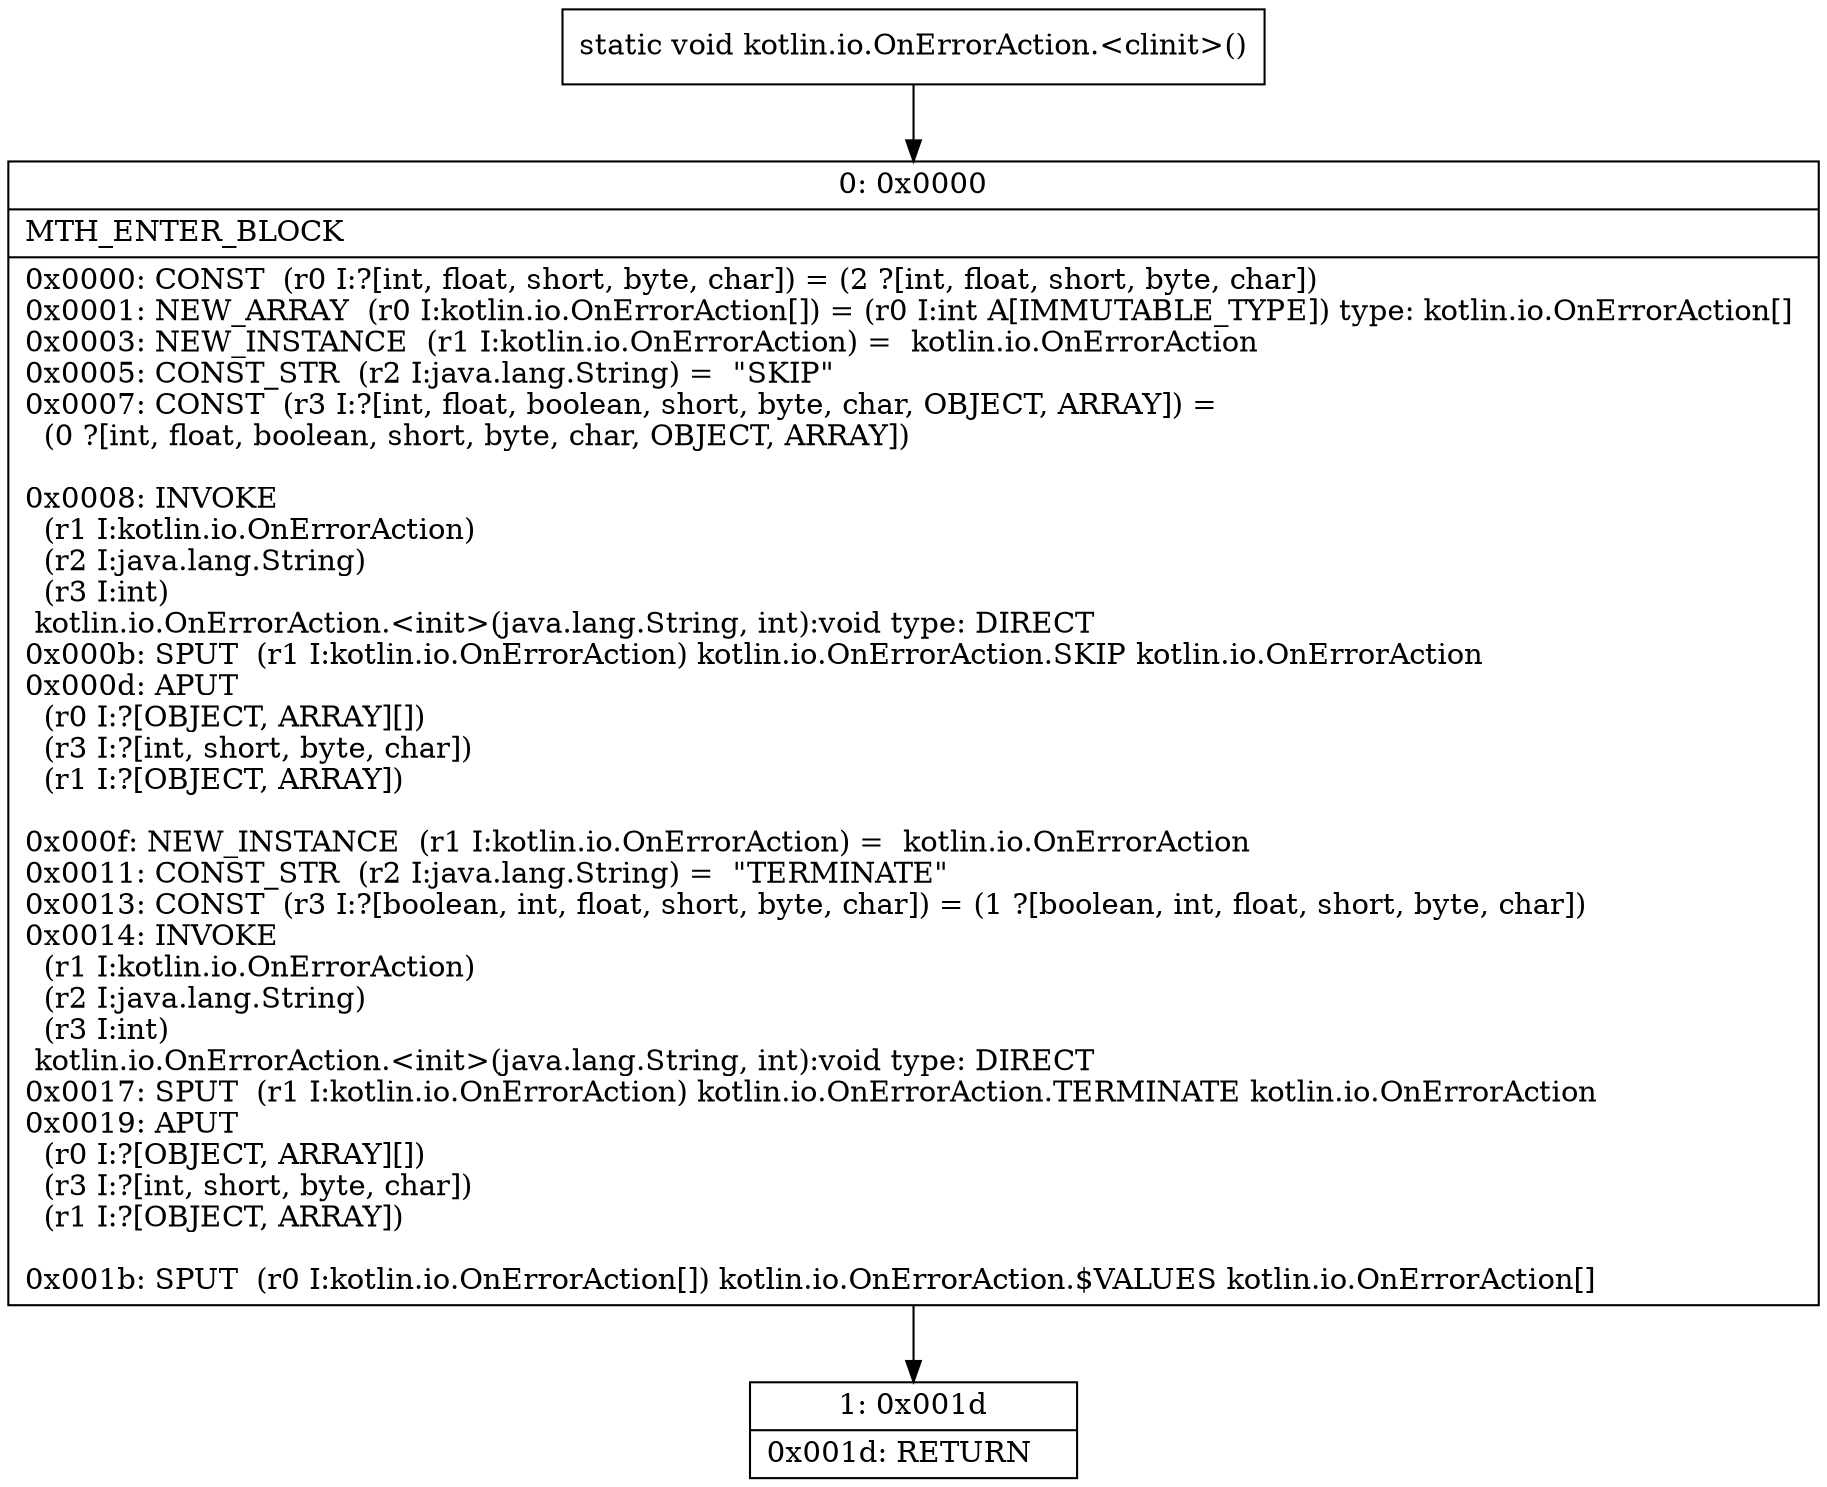 digraph "CFG forkotlin.io.OnErrorAction.\<clinit\>()V" {
Node_0 [shape=record,label="{0\:\ 0x0000|MTH_ENTER_BLOCK\l|0x0000: CONST  (r0 I:?[int, float, short, byte, char]) = (2 ?[int, float, short, byte, char]) \l0x0001: NEW_ARRAY  (r0 I:kotlin.io.OnErrorAction[]) = (r0 I:int A[IMMUTABLE_TYPE]) type: kotlin.io.OnErrorAction[] \l0x0003: NEW_INSTANCE  (r1 I:kotlin.io.OnErrorAction) =  kotlin.io.OnErrorAction \l0x0005: CONST_STR  (r2 I:java.lang.String) =  \"SKIP\" \l0x0007: CONST  (r3 I:?[int, float, boolean, short, byte, char, OBJECT, ARRAY]) = \l  (0 ?[int, float, boolean, short, byte, char, OBJECT, ARRAY])\l \l0x0008: INVOKE  \l  (r1 I:kotlin.io.OnErrorAction)\l  (r2 I:java.lang.String)\l  (r3 I:int)\l kotlin.io.OnErrorAction.\<init\>(java.lang.String, int):void type: DIRECT \l0x000b: SPUT  (r1 I:kotlin.io.OnErrorAction) kotlin.io.OnErrorAction.SKIP kotlin.io.OnErrorAction \l0x000d: APUT  \l  (r0 I:?[OBJECT, ARRAY][])\l  (r3 I:?[int, short, byte, char])\l  (r1 I:?[OBJECT, ARRAY])\l \l0x000f: NEW_INSTANCE  (r1 I:kotlin.io.OnErrorAction) =  kotlin.io.OnErrorAction \l0x0011: CONST_STR  (r2 I:java.lang.String) =  \"TERMINATE\" \l0x0013: CONST  (r3 I:?[boolean, int, float, short, byte, char]) = (1 ?[boolean, int, float, short, byte, char]) \l0x0014: INVOKE  \l  (r1 I:kotlin.io.OnErrorAction)\l  (r2 I:java.lang.String)\l  (r3 I:int)\l kotlin.io.OnErrorAction.\<init\>(java.lang.String, int):void type: DIRECT \l0x0017: SPUT  (r1 I:kotlin.io.OnErrorAction) kotlin.io.OnErrorAction.TERMINATE kotlin.io.OnErrorAction \l0x0019: APUT  \l  (r0 I:?[OBJECT, ARRAY][])\l  (r3 I:?[int, short, byte, char])\l  (r1 I:?[OBJECT, ARRAY])\l \l0x001b: SPUT  (r0 I:kotlin.io.OnErrorAction[]) kotlin.io.OnErrorAction.$VALUES kotlin.io.OnErrorAction[] \l}"];
Node_1 [shape=record,label="{1\:\ 0x001d|0x001d: RETURN   \l}"];
MethodNode[shape=record,label="{static void kotlin.io.OnErrorAction.\<clinit\>() }"];
MethodNode -> Node_0;
Node_0 -> Node_1;
}

